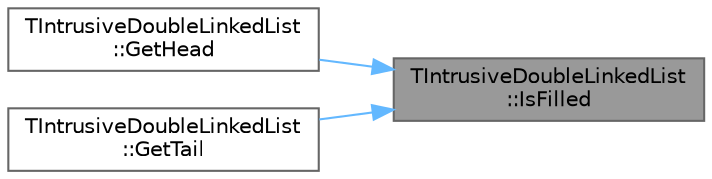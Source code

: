 digraph "TIntrusiveDoubleLinkedList::IsFilled"
{
 // INTERACTIVE_SVG=YES
 // LATEX_PDF_SIZE
  bgcolor="transparent";
  edge [fontname=Helvetica,fontsize=10,labelfontname=Helvetica,labelfontsize=10];
  node [fontname=Helvetica,fontsize=10,shape=box,height=0.2,width=0.4];
  rankdir="RL";
  Node1 [id="Node000001",label="TIntrusiveDoubleLinkedList\l::IsFilled",height=0.2,width=0.4,color="gray40", fillcolor="grey60", style="filled", fontcolor="black",tooltip=" "];
  Node1 -> Node2 [id="edge1_Node000001_Node000002",dir="back",color="steelblue1",style="solid",tooltip=" "];
  Node2 [id="Node000002",label="TIntrusiveDoubleLinkedList\l::GetHead",height=0.2,width=0.4,color="grey40", fillcolor="white", style="filled",URL="$dc/d56/classTIntrusiveDoubleLinkedList.html#a8a0d8b9a9d8b2cee87c925831312dfcd",tooltip=" "];
  Node1 -> Node3 [id="edge2_Node000001_Node000003",dir="back",color="steelblue1",style="solid",tooltip=" "];
  Node3 [id="Node000003",label="TIntrusiveDoubleLinkedList\l::GetTail",height=0.2,width=0.4,color="grey40", fillcolor="white", style="filled",URL="$dc/d56/classTIntrusiveDoubleLinkedList.html#aaf5e93e7469e47b567b3e9e0f6f1c262",tooltip=" "];
}
